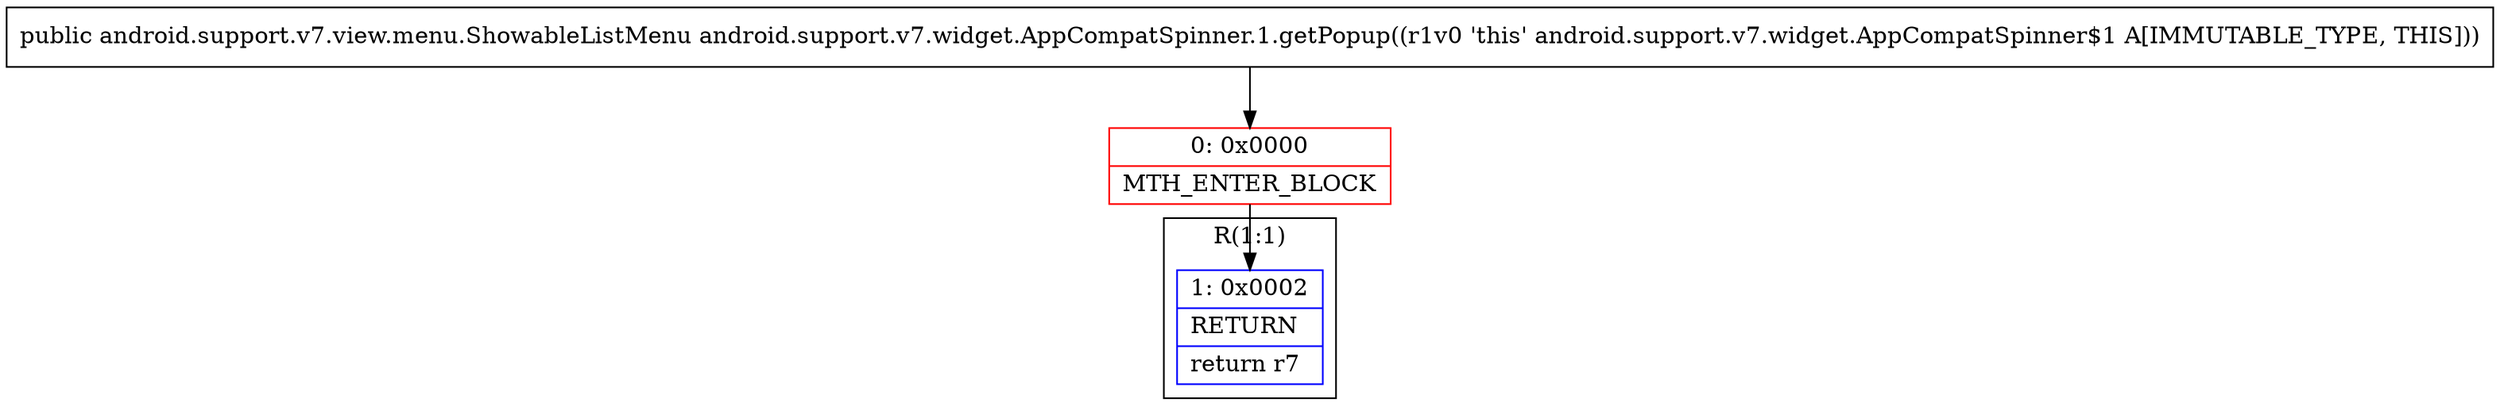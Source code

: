 digraph "CFG forandroid.support.v7.widget.AppCompatSpinner.1.getPopup()Landroid\/support\/v7\/view\/menu\/ShowableListMenu;" {
subgraph cluster_Region_326517789 {
label = "R(1:1)";
node [shape=record,color=blue];
Node_1 [shape=record,label="{1\:\ 0x0002|RETURN\l|return r7\l}"];
}
Node_0 [shape=record,color=red,label="{0\:\ 0x0000|MTH_ENTER_BLOCK\l}"];
MethodNode[shape=record,label="{public android.support.v7.view.menu.ShowableListMenu android.support.v7.widget.AppCompatSpinner.1.getPopup((r1v0 'this' android.support.v7.widget.AppCompatSpinner$1 A[IMMUTABLE_TYPE, THIS])) }"];
MethodNode -> Node_0;
Node_0 -> Node_1;
}

